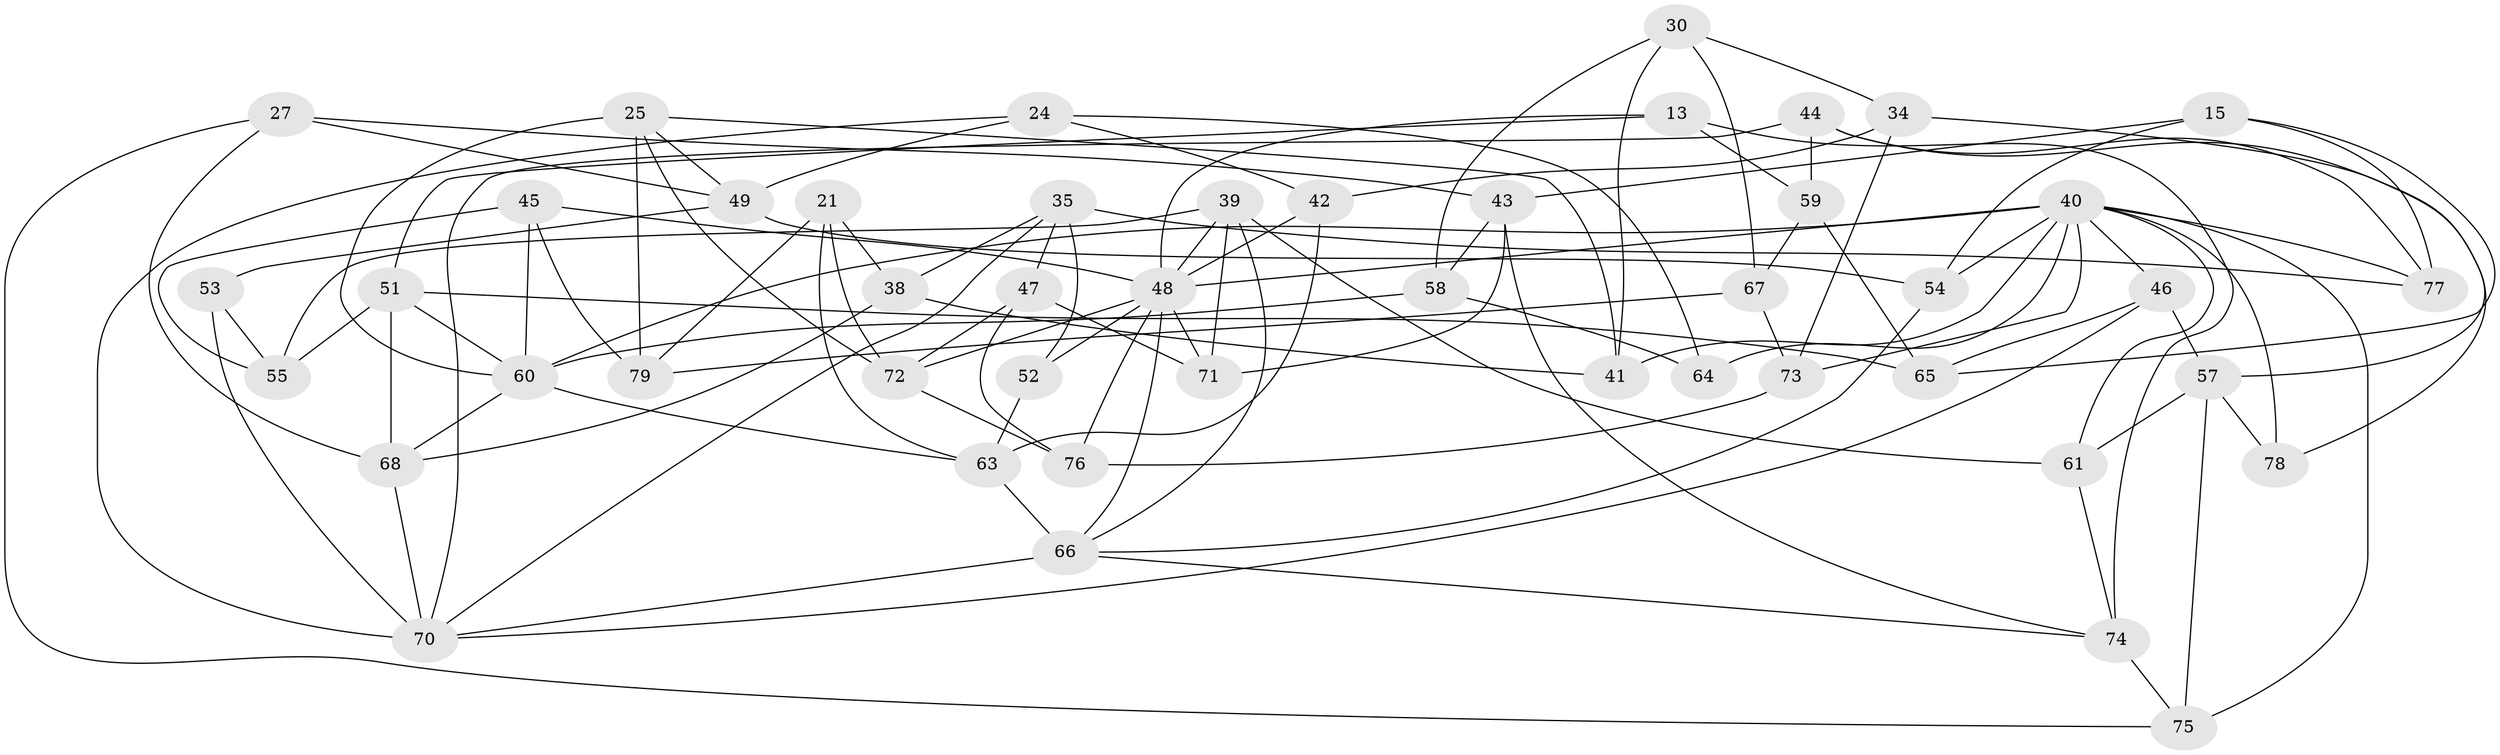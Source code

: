 // original degree distribution, {4: 1.0}
// Generated by graph-tools (version 1.1) at 2025/03/03/04/25 22:03:06]
// undirected, 47 vertices, 108 edges
graph export_dot {
graph [start="1"]
  node [color=gray90,style=filled];
  13;
  15;
  21;
  24;
  25 [super="+8"];
  27;
  30;
  34;
  35 [super="+23"];
  38;
  39 [super="+36"];
  40 [super="+10+18+37"];
  41;
  42;
  43 [super="+19"];
  44;
  45;
  46;
  47;
  48 [super="+5+33+9"];
  49 [super="+14"];
  51 [super="+29"];
  52;
  53 [super="+31"];
  54;
  55 [super="+32"];
  57 [super="+6"];
  58;
  59;
  60 [super="+20"];
  61;
  63 [super="+28"];
  64;
  65;
  66 [super="+26"];
  67;
  68 [super="+62"];
  70 [super="+69"];
  71 [super="+50"];
  72 [super="+17"];
  73;
  74 [super="+56"];
  75 [super="+22"];
  76;
  77;
  78;
  79;
  13 -- 74;
  13 -- 59;
  13 -- 48;
  13 -- 51;
  15 -- 65;
  15 -- 77;
  15 -- 54;
  15 -- 43;
  21 -- 38;
  21 -- 79;
  21 -- 72;
  21 -- 63;
  24 -- 42;
  24 -- 64;
  24 -- 70;
  24 -- 49;
  25 -- 79;
  25 -- 60 [weight=2];
  25 -- 41;
  25 -- 49;
  25 -- 72;
  27 -- 49;
  27 -- 75;
  27 -- 68;
  27 -- 43;
  30 -- 34;
  30 -- 41;
  30 -- 58;
  30 -- 67;
  34 -- 73;
  34 -- 42;
  34 -- 57;
  35 -- 52 [weight=2];
  35 -- 47;
  35 -- 77;
  35 -- 38;
  35 -- 70;
  38 -- 41;
  38 -- 68;
  39 -- 71;
  39 -- 66;
  39 -- 61;
  39 -- 55;
  39 -- 48 [weight=2];
  40 -- 41;
  40 -- 48 [weight=2];
  40 -- 77;
  40 -- 46;
  40 -- 64 [weight=2];
  40 -- 78 [weight=2];
  40 -- 73;
  40 -- 75;
  40 -- 54;
  40 -- 60;
  40 -- 61;
  42 -- 63;
  42 -- 48;
  43 -- 74;
  43 -- 71 [weight=2];
  43 -- 58;
  44 -- 77;
  44 -- 78;
  44 -- 59;
  44 -- 70;
  45 -- 79;
  45 -- 60;
  45 -- 55;
  45 -- 48;
  46 -- 65;
  46 -- 70;
  46 -- 57;
  47 -- 72;
  47 -- 76;
  47 -- 71;
  48 -- 71 [weight=2];
  48 -- 66;
  48 -- 52;
  48 -- 72 [weight=2];
  48 -- 76;
  49 -- 53 [weight=2];
  49 -- 54;
  51 -- 55 [weight=2];
  51 -- 65;
  51 -- 60;
  51 -- 68;
  52 -- 63;
  53 -- 55 [weight=2];
  53 -- 70 [weight=2];
  54 -- 66;
  57 -- 61;
  57 -- 75 [weight=2];
  57 -- 78;
  58 -- 60;
  58 -- 64;
  59 -- 67;
  59 -- 65;
  60 -- 68;
  60 -- 63;
  61 -- 74;
  63 -- 66 [weight=2];
  66 -- 70 [weight=2];
  66 -- 74;
  67 -- 73;
  67 -- 79;
  68 -- 70 [weight=2];
  72 -- 76;
  73 -- 76;
  74 -- 75 [weight=2];
}

